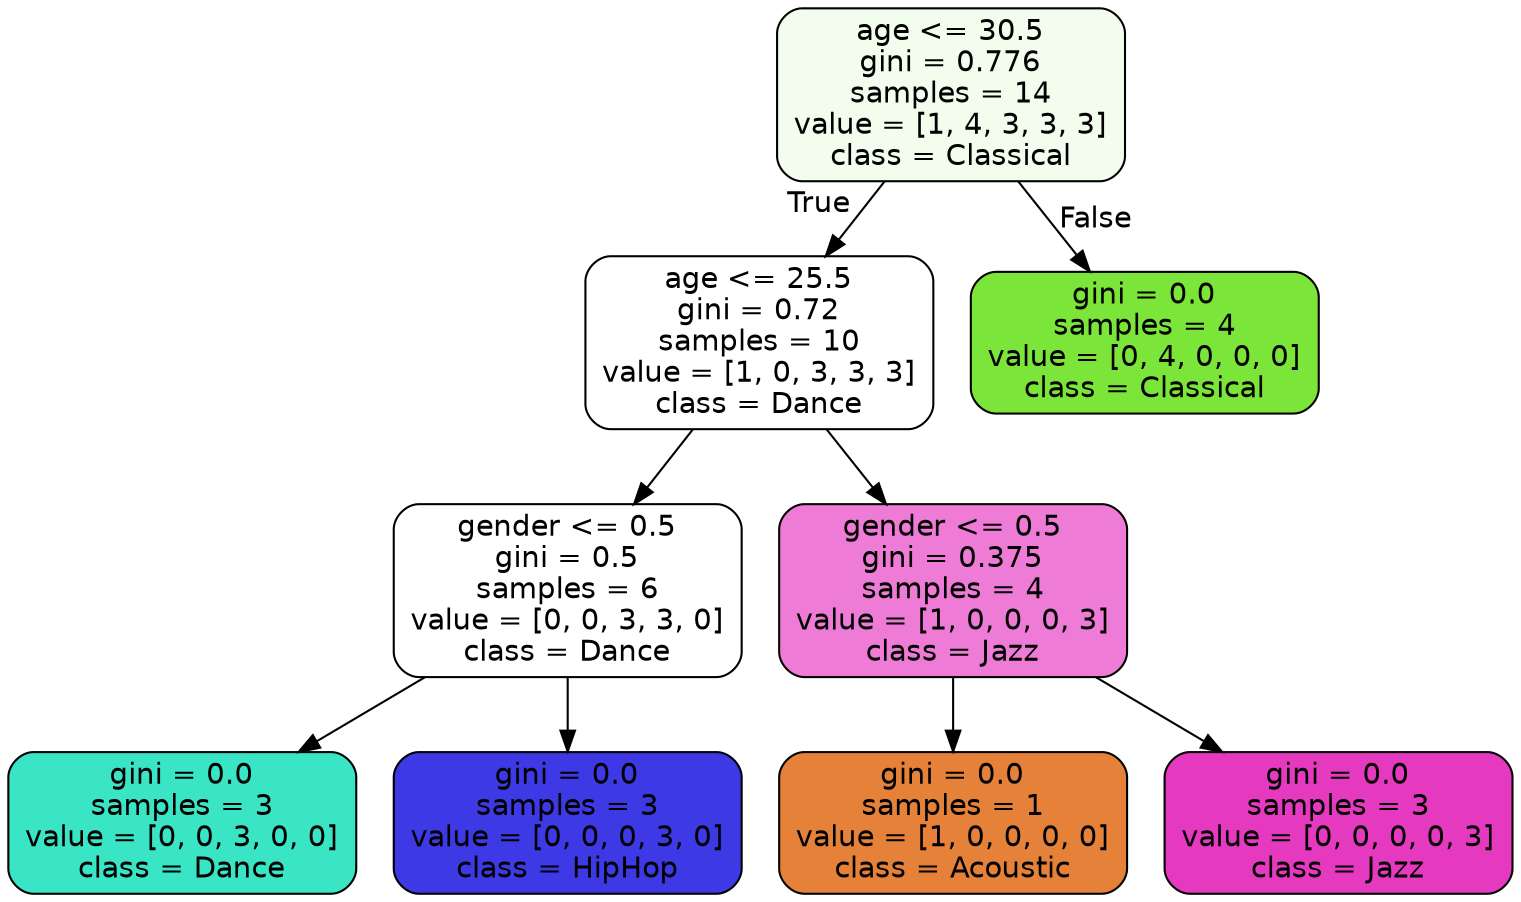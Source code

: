 digraph Tree {
node [shape=box, style="filled, rounded", color="black", fontname=helvetica] ;
edge [fontname=helvetica] ;
0 [label="age <= 30.5\ngini = 0.776\nsamples = 14\nvalue = [1, 4, 3, 3, 3]\nclass = Classical", fillcolor="#f3fded"] ;
1 [label="age <= 25.5\ngini = 0.72\nsamples = 10\nvalue = [1, 0, 3, 3, 3]\nclass = Dance", fillcolor="#ffffff"] ;
0 -> 1 [labeldistance=2.5, labelangle=45, headlabel="True"] ;
2 [label="gender <= 0.5\ngini = 0.5\nsamples = 6\nvalue = [0, 0, 3, 3, 0]\nclass = Dance", fillcolor="#ffffff"] ;
1 -> 2 ;
3 [label="gini = 0.0\nsamples = 3\nvalue = [0, 0, 3, 0, 0]\nclass = Dance", fillcolor="#39e5c5"] ;
2 -> 3 ;
4 [label="gini = 0.0\nsamples = 3\nvalue = [0, 0, 0, 3, 0]\nclass = HipHop", fillcolor="#3c39e5"] ;
2 -> 4 ;
5 [label="gender <= 0.5\ngini = 0.375\nsamples = 4\nvalue = [1, 0, 0, 0, 3]\nclass = Jazz", fillcolor="#ee7bd5"] ;
1 -> 5 ;
6 [label="gini = 0.0\nsamples = 1\nvalue = [1, 0, 0, 0, 0]\nclass = Acoustic", fillcolor="#e58139"] ;
5 -> 6 ;
7 [label="gini = 0.0\nsamples = 3\nvalue = [0, 0, 0, 0, 3]\nclass = Jazz", fillcolor="#e539c0"] ;
5 -> 7 ;
8 [label="gini = 0.0\nsamples = 4\nvalue = [0, 4, 0, 0, 0]\nclass = Classical", fillcolor="#7be539"] ;
0 -> 8 [labeldistance=2.5, labelangle=-45, headlabel="False"] ;
}